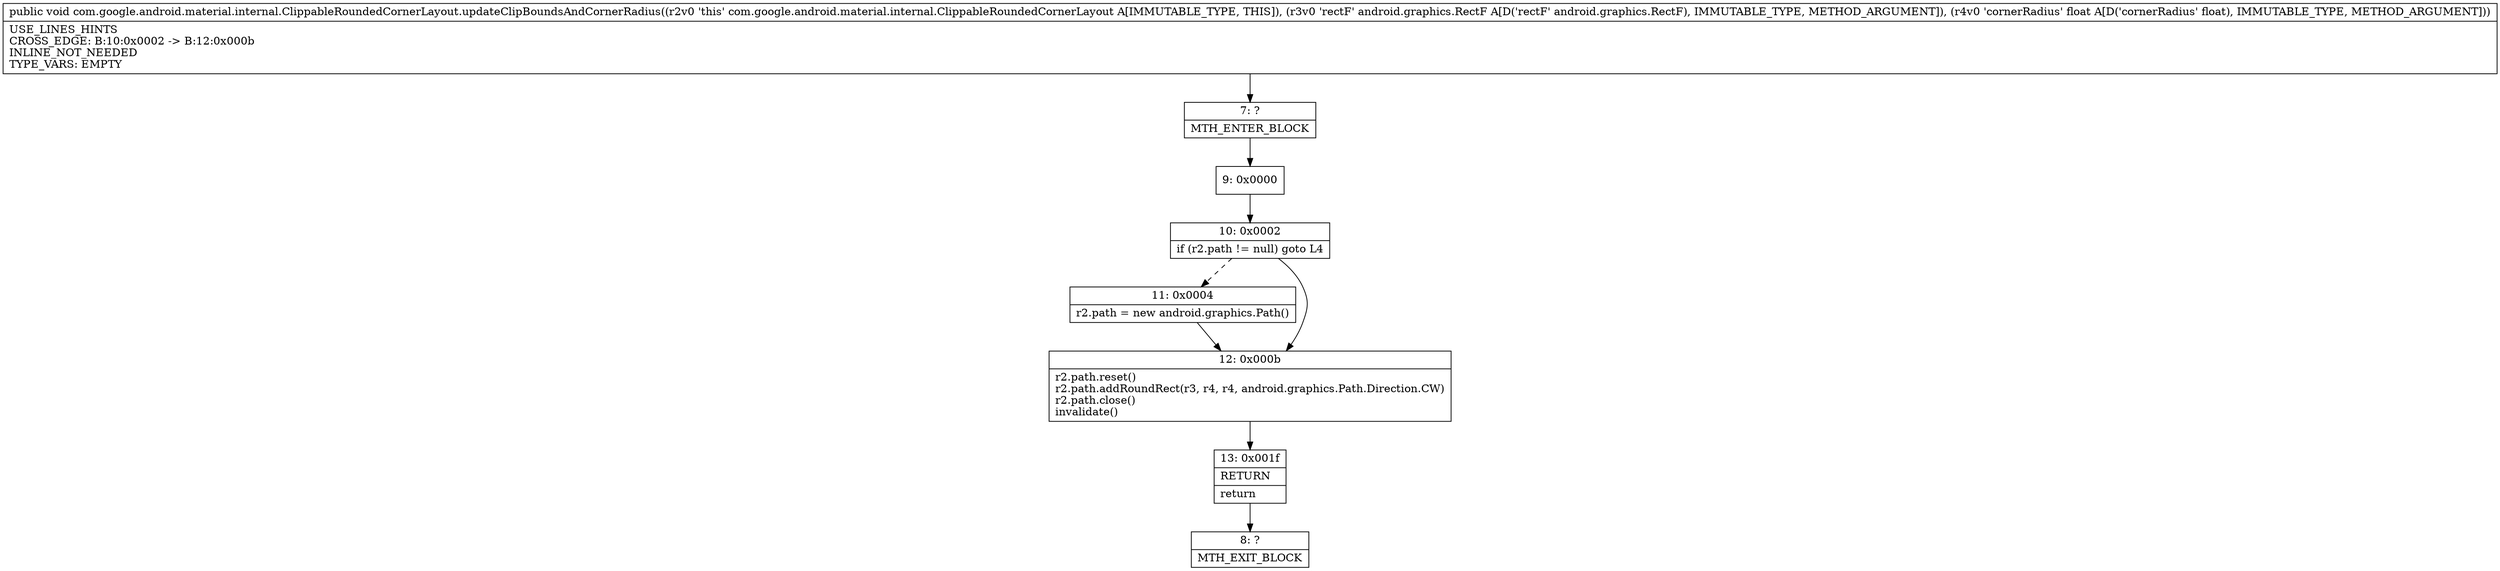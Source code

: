 digraph "CFG forcom.google.android.material.internal.ClippableRoundedCornerLayout.updateClipBoundsAndCornerRadius(Landroid\/graphics\/RectF;F)V" {
Node_7 [shape=record,label="{7\:\ ?|MTH_ENTER_BLOCK\l}"];
Node_9 [shape=record,label="{9\:\ 0x0000}"];
Node_10 [shape=record,label="{10\:\ 0x0002|if (r2.path != null) goto L4\l}"];
Node_11 [shape=record,label="{11\:\ 0x0004|r2.path = new android.graphics.Path()\l}"];
Node_12 [shape=record,label="{12\:\ 0x000b|r2.path.reset()\lr2.path.addRoundRect(r3, r4, r4, android.graphics.Path.Direction.CW)\lr2.path.close()\linvalidate()\l}"];
Node_13 [shape=record,label="{13\:\ 0x001f|RETURN\l|return\l}"];
Node_8 [shape=record,label="{8\:\ ?|MTH_EXIT_BLOCK\l}"];
MethodNode[shape=record,label="{public void com.google.android.material.internal.ClippableRoundedCornerLayout.updateClipBoundsAndCornerRadius((r2v0 'this' com.google.android.material.internal.ClippableRoundedCornerLayout A[IMMUTABLE_TYPE, THIS]), (r3v0 'rectF' android.graphics.RectF A[D('rectF' android.graphics.RectF), IMMUTABLE_TYPE, METHOD_ARGUMENT]), (r4v0 'cornerRadius' float A[D('cornerRadius' float), IMMUTABLE_TYPE, METHOD_ARGUMENT]))  | USE_LINES_HINTS\lCROSS_EDGE: B:10:0x0002 \-\> B:12:0x000b\lINLINE_NOT_NEEDED\lTYPE_VARS: EMPTY\l}"];
MethodNode -> Node_7;Node_7 -> Node_9;
Node_9 -> Node_10;
Node_10 -> Node_11[style=dashed];
Node_10 -> Node_12;
Node_11 -> Node_12;
Node_12 -> Node_13;
Node_13 -> Node_8;
}

